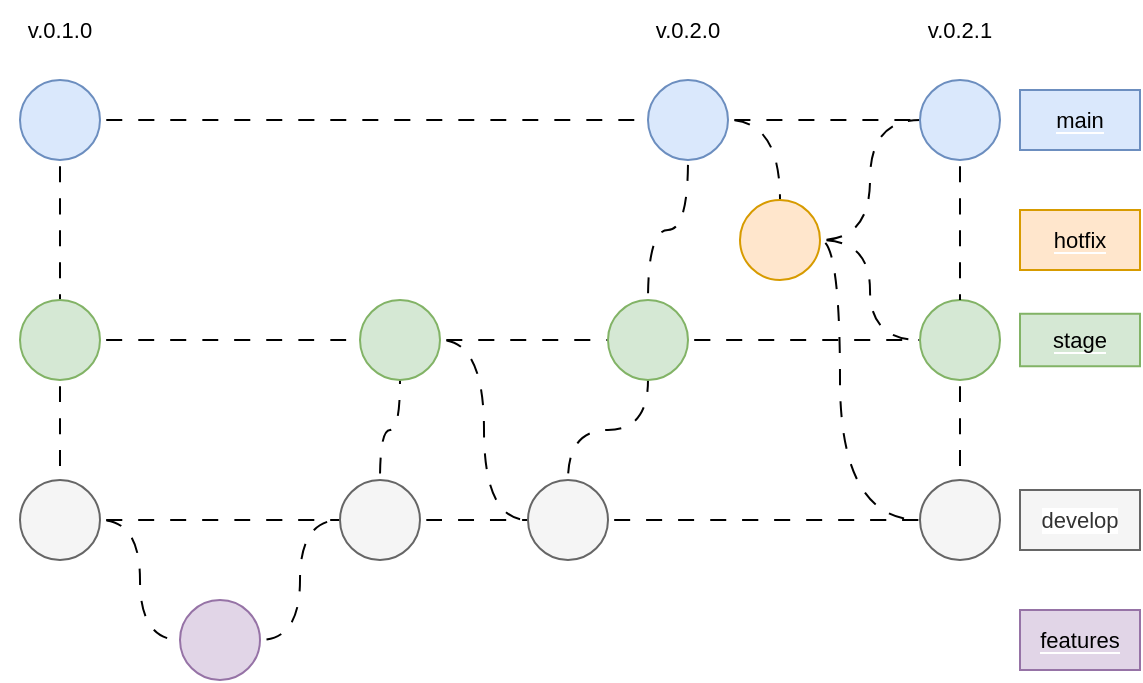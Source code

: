 <mxfile version="24.8.3">
  <diagram name="Page-1" id="szYvOP-jTvV_qFEhlbwu">
    <mxGraphModel dx="1195" dy="650" grid="1" gridSize="10" guides="1" tooltips="1" connect="1" arrows="1" fold="1" page="1" pageScale="1" pageWidth="827" pageHeight="1169" math="0" shadow="0">
      <root>
        <mxCell id="0" />
        <mxCell id="1" parent="0" />
        <mxCell id="vUXkE58GjYs9hxaKxyRb-23" style="edgeStyle=orthogonalEdgeStyle;shape=connector;curved=1;rounded=0;orthogonalLoop=1;jettySize=auto;html=1;strokeColor=default;align=center;verticalAlign=middle;fontFamily=Helvetica;fontSize=11;fontColor=default;labelBackgroundColor=default;elbow=vertical;endArrow=none;endFill=0;flowAnimation=1;" edge="1" parent="1" source="vUXkE58GjYs9hxaKxyRb-1" target="vUXkE58GjYs9hxaKxyRb-2">
          <mxGeometry relative="1" as="geometry" />
        </mxCell>
        <mxCell id="vUXkE58GjYs9hxaKxyRb-26" style="edgeStyle=orthogonalEdgeStyle;shape=connector;curved=1;rounded=0;orthogonalLoop=1;jettySize=auto;html=1;entryX=0;entryY=0.5;entryDx=0;entryDy=0;strokeColor=default;align=center;verticalAlign=middle;fontFamily=Helvetica;fontSize=11;fontColor=default;labelBackgroundColor=default;elbow=vertical;endArrow=none;endFill=0;flowAnimation=1;" edge="1" parent="1" source="vUXkE58GjYs9hxaKxyRb-1" target="vUXkE58GjYs9hxaKxyRb-25">
          <mxGeometry relative="1" as="geometry" />
        </mxCell>
        <mxCell id="vUXkE58GjYs9hxaKxyRb-1" value="" style="ellipse;whiteSpace=wrap;html=1;aspect=fixed;fillColor=#dae8fc;strokeColor=#6c8ebf;" vertex="1" parent="1">
          <mxGeometry x="80" y="100" width="40" height="40" as="geometry" />
        </mxCell>
        <mxCell id="vUXkE58GjYs9hxaKxyRb-19" style="edgeStyle=orthogonalEdgeStyle;shape=connector;curved=1;rounded=0;orthogonalLoop=1;jettySize=auto;html=1;entryX=0;entryY=0.5;entryDx=0;entryDy=0;strokeColor=default;align=center;verticalAlign=middle;fontFamily=Helvetica;fontSize=11;fontColor=default;labelBackgroundColor=default;elbow=vertical;endArrow=none;endFill=0;flowAnimation=1;" edge="1" parent="1" source="vUXkE58GjYs9hxaKxyRb-2" target="vUXkE58GjYs9hxaKxyRb-16">
          <mxGeometry relative="1" as="geometry" />
        </mxCell>
        <mxCell id="vUXkE58GjYs9hxaKxyRb-63" style="edgeStyle=orthogonalEdgeStyle;shape=connector;curved=1;rounded=0;orthogonalLoop=1;jettySize=auto;html=1;entryX=0.5;entryY=0;entryDx=0;entryDy=0;strokeColor=default;align=center;verticalAlign=middle;fontFamily=Helvetica;fontSize=11;fontColor=default;labelBackgroundColor=default;elbow=vertical;endArrow=none;endFill=0;flowAnimation=1;" edge="1" parent="1" source="vUXkE58GjYs9hxaKxyRb-2" target="vUXkE58GjYs9hxaKxyRb-4">
          <mxGeometry relative="1" as="geometry" />
        </mxCell>
        <mxCell id="vUXkE58GjYs9hxaKxyRb-2" value="" style="ellipse;whiteSpace=wrap;html=1;aspect=fixed;fillColor=#d5e8d4;strokeColor=#82b366;" vertex="1" parent="1">
          <mxGeometry x="80" y="210" width="40" height="40" as="geometry" />
        </mxCell>
        <mxCell id="vUXkE58GjYs9hxaKxyRb-10" style="edgeStyle=orthogonalEdgeStyle;shape=connector;curved=1;rounded=0;orthogonalLoop=1;jettySize=auto;html=1;entryX=0;entryY=0.5;entryDx=0;entryDy=0;strokeColor=default;align=center;verticalAlign=middle;fontFamily=Helvetica;fontSize=11;fontColor=default;labelBackgroundColor=default;elbow=vertical;endArrow=none;endFill=0;flowAnimation=1;" edge="1" parent="1" source="vUXkE58GjYs9hxaKxyRb-4" target="vUXkE58GjYs9hxaKxyRb-5">
          <mxGeometry relative="1" as="geometry" />
        </mxCell>
        <mxCell id="vUXkE58GjYs9hxaKxyRb-20" style="edgeStyle=orthogonalEdgeStyle;shape=connector;curved=1;rounded=0;orthogonalLoop=1;jettySize=auto;html=1;entryX=0;entryY=0.5;entryDx=0;entryDy=0;strokeColor=default;align=center;verticalAlign=middle;fontFamily=Helvetica;fontSize=11;fontColor=default;labelBackgroundColor=default;elbow=vertical;endArrow=none;endFill=0;flowAnimation=1;" edge="1" parent="1" source="vUXkE58GjYs9hxaKxyRb-4" target="vUXkE58GjYs9hxaKxyRb-11">
          <mxGeometry relative="1" as="geometry" />
        </mxCell>
        <mxCell id="vUXkE58GjYs9hxaKxyRb-4" value="" style="ellipse;whiteSpace=wrap;html=1;aspect=fixed;fillColor=#f5f5f5;strokeColor=#666666;fontColor=#333333;" vertex="1" parent="1">
          <mxGeometry x="80" y="300" width="40" height="40" as="geometry" />
        </mxCell>
        <mxCell id="vUXkE58GjYs9hxaKxyRb-14" style="edgeStyle=orthogonalEdgeStyle;shape=connector;curved=1;rounded=0;orthogonalLoop=1;jettySize=auto;html=1;entryX=0;entryY=0.5;entryDx=0;entryDy=0;strokeColor=default;align=center;verticalAlign=middle;fontFamily=Helvetica;fontSize=11;fontColor=default;labelBackgroundColor=default;elbow=vertical;endArrow=none;endFill=0;flowAnimation=1;" edge="1" parent="1" source="vUXkE58GjYs9hxaKxyRb-5" target="vUXkE58GjYs9hxaKxyRb-11">
          <mxGeometry relative="1" as="geometry" />
        </mxCell>
        <mxCell id="vUXkE58GjYs9hxaKxyRb-5" value="" style="ellipse;whiteSpace=wrap;html=1;aspect=fixed;fillColor=#e1d5e7;strokeColor=#9673a6;" vertex="1" parent="1">
          <mxGeometry x="160" y="360" width="40" height="40" as="geometry" />
        </mxCell>
        <mxCell id="vUXkE58GjYs9hxaKxyRb-21" style="edgeStyle=orthogonalEdgeStyle;shape=connector;curved=1;rounded=0;orthogonalLoop=1;jettySize=auto;html=1;entryX=0.5;entryY=1;entryDx=0;entryDy=0;strokeColor=default;align=center;verticalAlign=middle;fontFamily=Helvetica;fontSize=11;fontColor=default;labelBackgroundColor=default;elbow=vertical;endArrow=none;endFill=0;flowAnimation=1;" edge="1" parent="1" source="vUXkE58GjYs9hxaKxyRb-11" target="vUXkE58GjYs9hxaKxyRb-16">
          <mxGeometry relative="1" as="geometry" />
        </mxCell>
        <mxCell id="vUXkE58GjYs9hxaKxyRb-30" style="edgeStyle=orthogonalEdgeStyle;shape=connector;curved=1;rounded=0;orthogonalLoop=1;jettySize=auto;html=1;strokeColor=default;align=center;verticalAlign=middle;fontFamily=Helvetica;fontSize=11;fontColor=default;labelBackgroundColor=default;elbow=vertical;endArrow=none;endFill=0;entryX=0;entryY=0.5;entryDx=0;entryDy=0;flowAnimation=1;" edge="1" parent="1" source="vUXkE58GjYs9hxaKxyRb-55" target="vUXkE58GjYs9hxaKxyRb-32">
          <mxGeometry relative="1" as="geometry">
            <mxPoint x="520.0" y="320" as="targetPoint" />
          </mxGeometry>
        </mxCell>
        <mxCell id="vUXkE58GjYs9hxaKxyRb-11" value="" style="ellipse;whiteSpace=wrap;html=1;aspect=fixed;fillColor=#f5f5f5;strokeColor=#666666;fontColor=#333333;" vertex="1" parent="1">
          <mxGeometry x="240" y="300" width="40" height="40" as="geometry" />
        </mxCell>
        <mxCell id="vUXkE58GjYs9hxaKxyRb-29" style="edgeStyle=orthogonalEdgeStyle;shape=connector;curved=1;rounded=0;orthogonalLoop=1;jettySize=auto;html=1;strokeColor=default;align=center;verticalAlign=middle;fontFamily=Helvetica;fontSize=11;fontColor=default;labelBackgroundColor=default;elbow=vertical;endArrow=none;endFill=0;entryX=0;entryY=0.5;entryDx=0;entryDy=0;flowAnimation=1;" edge="1" parent="1" source="vUXkE58GjYs9hxaKxyRb-58" target="vUXkE58GjYs9hxaKxyRb-31">
          <mxGeometry relative="1" as="geometry">
            <mxPoint x="500.0" y="220" as="targetPoint" />
          </mxGeometry>
        </mxCell>
        <mxCell id="vUXkE58GjYs9hxaKxyRb-57" style="edgeStyle=orthogonalEdgeStyle;shape=connector;curved=1;rounded=0;orthogonalLoop=1;jettySize=auto;html=1;entryX=0;entryY=0.5;entryDx=0;entryDy=0;strokeColor=default;align=center;verticalAlign=middle;fontFamily=Helvetica;fontSize=11;fontColor=default;labelBackgroundColor=default;elbow=vertical;endArrow=none;endFill=0;flowAnimation=1;" edge="1" parent="1" source="vUXkE58GjYs9hxaKxyRb-16" target="vUXkE58GjYs9hxaKxyRb-55">
          <mxGeometry relative="1" as="geometry" />
        </mxCell>
        <mxCell id="vUXkE58GjYs9hxaKxyRb-16" value="" style="ellipse;whiteSpace=wrap;html=1;aspect=fixed;fillColor=#d5e8d4;strokeColor=#82b366;" vertex="1" parent="1">
          <mxGeometry x="250" y="210" width="40" height="40" as="geometry" />
        </mxCell>
        <mxCell id="vUXkE58GjYs9hxaKxyRb-28" value="" style="edgeStyle=orthogonalEdgeStyle;shape=connector;curved=1;rounded=0;orthogonalLoop=1;jettySize=auto;html=1;strokeColor=default;align=center;verticalAlign=middle;fontFamily=Helvetica;fontSize=11;fontColor=default;labelBackgroundColor=default;elbow=vertical;endArrow=none;endFill=0;flowAnimation=1;" edge="1" parent="1" source="vUXkE58GjYs9hxaKxyRb-25" target="vUXkE58GjYs9hxaKxyRb-27">
          <mxGeometry relative="1" as="geometry" />
        </mxCell>
        <mxCell id="vUXkE58GjYs9hxaKxyRb-64" style="edgeStyle=orthogonalEdgeStyle;shape=connector;curved=1;rounded=0;orthogonalLoop=1;jettySize=auto;html=1;strokeColor=default;align=center;verticalAlign=middle;fontFamily=Helvetica;fontSize=11;fontColor=default;labelBackgroundColor=default;elbow=vertical;endArrow=none;endFill=0;flowAnimation=1;" edge="1" parent="1" source="vUXkE58GjYs9hxaKxyRb-25">
          <mxGeometry relative="1" as="geometry">
            <mxPoint x="530" y="120" as="targetPoint" />
          </mxGeometry>
        </mxCell>
        <mxCell id="vUXkE58GjYs9hxaKxyRb-25" value="" style="ellipse;whiteSpace=wrap;html=1;aspect=fixed;fillColor=#dae8fc;strokeColor=#6c8ebf;" vertex="1" parent="1">
          <mxGeometry x="394" y="100" width="40" height="40" as="geometry" />
        </mxCell>
        <mxCell id="vUXkE58GjYs9hxaKxyRb-34" style="edgeStyle=orthogonalEdgeStyle;shape=connector;curved=1;rounded=0;orthogonalLoop=1;jettySize=auto;html=1;entryX=0;entryY=0.5;entryDx=0;entryDy=0;strokeColor=default;align=center;verticalAlign=middle;fontFamily=Helvetica;fontSize=11;fontColor=default;labelBackgroundColor=default;elbow=vertical;endArrow=none;endFill=0;flowAnimation=1;" edge="1" parent="1" source="vUXkE58GjYs9hxaKxyRb-27" target="vUXkE58GjYs9hxaKxyRb-33">
          <mxGeometry relative="1" as="geometry" />
        </mxCell>
        <mxCell id="vUXkE58GjYs9hxaKxyRb-47" style="edgeStyle=orthogonalEdgeStyle;shape=connector;curved=1;rounded=0;orthogonalLoop=1;jettySize=auto;html=1;entryX=0;entryY=0.5;entryDx=0;entryDy=0;strokeColor=default;align=center;verticalAlign=middle;fontFamily=Helvetica;fontSize=11;fontColor=default;labelBackgroundColor=default;elbow=vertical;endArrow=none;endFill=0;flowAnimation=1;" edge="1" parent="1" source="vUXkE58GjYs9hxaKxyRb-27" target="vUXkE58GjYs9hxaKxyRb-31">
          <mxGeometry relative="1" as="geometry" />
        </mxCell>
        <mxCell id="vUXkE58GjYs9hxaKxyRb-48" style="edgeStyle=orthogonalEdgeStyle;shape=connector;curved=1;rounded=0;orthogonalLoop=1;jettySize=auto;html=1;entryX=0;entryY=0.5;entryDx=0;entryDy=0;strokeColor=default;align=center;verticalAlign=middle;fontFamily=Helvetica;fontSize=11;fontColor=default;labelBackgroundColor=default;elbow=vertical;endArrow=none;endFill=0;flowAnimation=1;" edge="1" parent="1" source="vUXkE58GjYs9hxaKxyRb-27" target="vUXkE58GjYs9hxaKxyRb-32">
          <mxGeometry relative="1" as="geometry">
            <Array as="points">
              <mxPoint x="490" y="180" />
              <mxPoint x="490" y="320" />
            </Array>
          </mxGeometry>
        </mxCell>
        <mxCell id="vUXkE58GjYs9hxaKxyRb-27" value="" style="ellipse;whiteSpace=wrap;html=1;aspect=fixed;fontFamily=Helvetica;fontSize=11;labelBackgroundColor=default;fillColor=#ffe6cc;strokeColor=#d79b00;" vertex="1" parent="1">
          <mxGeometry x="440" y="160" width="40" height="40" as="geometry" />
        </mxCell>
        <mxCell id="vUXkE58GjYs9hxaKxyRb-36" style="edgeStyle=orthogonalEdgeStyle;shape=connector;curved=1;rounded=0;orthogonalLoop=1;jettySize=auto;html=1;entryX=0.5;entryY=0;entryDx=0;entryDy=0;strokeColor=default;align=center;verticalAlign=middle;fontFamily=Helvetica;fontSize=11;fontColor=default;labelBackgroundColor=default;elbow=vertical;endArrow=none;endFill=0;flowAnimation=1;" edge="1" parent="1" source="vUXkE58GjYs9hxaKxyRb-31" target="vUXkE58GjYs9hxaKxyRb-32">
          <mxGeometry relative="1" as="geometry" />
        </mxCell>
        <mxCell id="vUXkE58GjYs9hxaKxyRb-31" value="" style="ellipse;whiteSpace=wrap;html=1;aspect=fixed;fillColor=#d5e8d4;strokeColor=#82b366;" vertex="1" parent="1">
          <mxGeometry x="530" y="210" width="40" height="40" as="geometry" />
        </mxCell>
        <mxCell id="vUXkE58GjYs9hxaKxyRb-32" value="" style="ellipse;whiteSpace=wrap;html=1;aspect=fixed;fillColor=#f5f5f5;strokeColor=#666666;fontColor=#333333;" vertex="1" parent="1">
          <mxGeometry x="530" y="300" width="40" height="40" as="geometry" />
        </mxCell>
        <mxCell id="vUXkE58GjYs9hxaKxyRb-35" style="edgeStyle=orthogonalEdgeStyle;shape=connector;curved=1;rounded=0;orthogonalLoop=1;jettySize=auto;html=1;entryX=0.5;entryY=0;entryDx=0;entryDy=0;strokeColor=default;align=center;verticalAlign=middle;fontFamily=Helvetica;fontSize=11;fontColor=default;labelBackgroundColor=default;elbow=vertical;endArrow=none;endFill=0;flowAnimation=1;" edge="1" parent="1" source="vUXkE58GjYs9hxaKxyRb-33" target="vUXkE58GjYs9hxaKxyRb-31">
          <mxGeometry relative="1" as="geometry" />
        </mxCell>
        <mxCell id="vUXkE58GjYs9hxaKxyRb-33" value="" style="ellipse;whiteSpace=wrap;html=1;aspect=fixed;fillColor=#dae8fc;strokeColor=#6c8ebf;" vertex="1" parent="1">
          <mxGeometry x="530" y="100" width="40" height="40" as="geometry" />
        </mxCell>
        <mxCell id="vUXkE58GjYs9hxaKxyRb-37" value="develop" style="text;html=1;align=center;verticalAlign=middle;whiteSpace=wrap;rounded=0;fontFamily=Helvetica;fontSize=11;labelBackgroundColor=default;fillColor=#f5f5f5;strokeColor=#666666;fontColor=#333333;" vertex="1" parent="1">
          <mxGeometry x="580" y="305" width="60" height="30" as="geometry" />
        </mxCell>
        <mxCell id="vUXkE58GjYs9hxaKxyRb-38" value="&lt;span style=&quot;background-color: rgb(225, 213, 231);&quot;&gt;features&lt;/span&gt;" style="text;html=1;align=center;verticalAlign=middle;whiteSpace=wrap;rounded=0;fontFamily=Helvetica;fontSize=11;labelBackgroundColor=default;fillColor=#E1D5E7;strokeColor=#9673a6;" vertex="1" parent="1">
          <mxGeometry x="580" y="365" width="60" height="30" as="geometry" />
        </mxCell>
        <mxCell id="vUXkE58GjYs9hxaKxyRb-39" value="&lt;span style=&quot;background-color: rgb(213, 232, 212);&quot;&gt;stage&lt;/span&gt;" style="text;html=1;align=center;verticalAlign=middle;whiteSpace=wrap;rounded=0;fontFamily=Helvetica;fontSize=11;labelBackgroundColor=default;fillColor=#D5E8D4;strokeColor=#82b366;" vertex="1" parent="1">
          <mxGeometry x="580" y="216.88" width="60" height="26.25" as="geometry" />
        </mxCell>
        <mxCell id="vUXkE58GjYs9hxaKxyRb-41" value="&lt;span style=&quot;background-color: rgb(255, 230, 204);&quot;&gt;hotfix&lt;/span&gt;" style="text;html=1;align=center;verticalAlign=middle;whiteSpace=wrap;rounded=0;fontFamily=Helvetica;fontSize=11;labelBackgroundColor=default;fillColor=#FFE6CC;strokeColor=#d79b00;" vertex="1" parent="1">
          <mxGeometry x="580" y="165" width="60" height="30" as="geometry" />
        </mxCell>
        <mxCell id="vUXkE58GjYs9hxaKxyRb-42" value="&lt;span style=&quot;background-color: rgb(218, 232, 252);&quot;&gt;main&lt;/span&gt;" style="text;html=1;align=center;verticalAlign=middle;whiteSpace=wrap;rounded=0;fontFamily=Helvetica;fontSize=11;labelBackgroundColor=default;fillColor=#DAE8FC;strokeColor=#6c8ebf;" vertex="1" parent="1">
          <mxGeometry x="580" y="105" width="60" height="30" as="geometry" />
        </mxCell>
        <mxCell id="vUXkE58GjYs9hxaKxyRb-44" value="v.0.1.0" style="text;html=1;align=center;verticalAlign=middle;whiteSpace=wrap;rounded=0;fontFamily=Helvetica;fontSize=11;fontColor=default;labelBackgroundColor=default;" vertex="1" parent="1">
          <mxGeometry x="70" y="60" width="60" height="30" as="geometry" />
        </mxCell>
        <mxCell id="vUXkE58GjYs9hxaKxyRb-45" value="v.0.2.0" style="text;html=1;align=center;verticalAlign=middle;whiteSpace=wrap;rounded=0;fontFamily=Helvetica;fontSize=11;fontColor=default;labelBackgroundColor=default;" vertex="1" parent="1">
          <mxGeometry x="384" y="60" width="60" height="30" as="geometry" />
        </mxCell>
        <mxCell id="vUXkE58GjYs9hxaKxyRb-46" value="v.0.2.1" style="text;html=1;align=center;verticalAlign=middle;whiteSpace=wrap;rounded=0;fontFamily=Helvetica;fontSize=11;fontColor=default;labelBackgroundColor=default;" vertex="1" parent="1">
          <mxGeometry x="520" y="60" width="60" height="30" as="geometry" />
        </mxCell>
        <mxCell id="vUXkE58GjYs9hxaKxyRb-56" value="" style="edgeStyle=orthogonalEdgeStyle;shape=connector;curved=1;rounded=0;orthogonalLoop=1;jettySize=auto;html=1;strokeColor=default;align=center;verticalAlign=middle;fontFamily=Helvetica;fontSize=11;fontColor=default;labelBackgroundColor=default;elbow=vertical;endArrow=none;endFill=0;entryX=0;entryY=0.5;entryDx=0;entryDy=0;flowAnimation=1;" edge="1" parent="1" source="vUXkE58GjYs9hxaKxyRb-11" target="vUXkE58GjYs9hxaKxyRb-55">
          <mxGeometry relative="1" as="geometry">
            <mxPoint x="530" y="320" as="targetPoint" />
            <mxPoint x="280" y="320" as="sourcePoint" />
          </mxGeometry>
        </mxCell>
        <mxCell id="vUXkE58GjYs9hxaKxyRb-60" style="edgeStyle=orthogonalEdgeStyle;shape=connector;curved=1;rounded=0;orthogonalLoop=1;jettySize=auto;html=1;entryX=0.5;entryY=1;entryDx=0;entryDy=0;strokeColor=default;align=center;verticalAlign=middle;fontFamily=Helvetica;fontSize=11;fontColor=default;labelBackgroundColor=default;elbow=vertical;endArrow=none;endFill=0;flowAnimation=1;" edge="1" parent="1" source="vUXkE58GjYs9hxaKxyRb-55" target="vUXkE58GjYs9hxaKxyRb-58">
          <mxGeometry relative="1" as="geometry" />
        </mxCell>
        <mxCell id="vUXkE58GjYs9hxaKxyRb-55" value="" style="ellipse;whiteSpace=wrap;html=1;aspect=fixed;fillColor=#f5f5f5;strokeColor=#666666;fontColor=#333333;" vertex="1" parent="1">
          <mxGeometry x="334" y="300" width="40" height="40" as="geometry" />
        </mxCell>
        <mxCell id="vUXkE58GjYs9hxaKxyRb-59" value="" style="edgeStyle=orthogonalEdgeStyle;shape=connector;curved=1;rounded=0;orthogonalLoop=1;jettySize=auto;html=1;strokeColor=default;align=center;verticalAlign=middle;fontFamily=Helvetica;fontSize=11;fontColor=default;labelBackgroundColor=default;elbow=vertical;endArrow=none;endFill=0;entryX=0;entryY=0.5;entryDx=0;entryDy=0;flowAnimation=1;" edge="1" parent="1" source="vUXkE58GjYs9hxaKxyRb-16" target="vUXkE58GjYs9hxaKxyRb-58">
          <mxGeometry relative="1" as="geometry">
            <mxPoint x="530" y="220" as="targetPoint" />
            <mxPoint x="290" y="220" as="sourcePoint" />
          </mxGeometry>
        </mxCell>
        <mxCell id="vUXkE58GjYs9hxaKxyRb-61" style="edgeStyle=orthogonalEdgeStyle;shape=connector;curved=1;rounded=0;orthogonalLoop=1;jettySize=auto;html=1;entryX=0.5;entryY=1;entryDx=0;entryDy=0;strokeColor=default;align=center;verticalAlign=middle;fontFamily=Helvetica;fontSize=11;fontColor=default;labelBackgroundColor=default;elbow=vertical;endArrow=none;endFill=0;flowAnimation=1;" edge="1" parent="1" source="vUXkE58GjYs9hxaKxyRb-58" target="vUXkE58GjYs9hxaKxyRb-25">
          <mxGeometry relative="1" as="geometry" />
        </mxCell>
        <mxCell id="vUXkE58GjYs9hxaKxyRb-58" value="" style="ellipse;whiteSpace=wrap;html=1;aspect=fixed;fillColor=#d5e8d4;strokeColor=#82b366;" vertex="1" parent="1">
          <mxGeometry x="374" y="210" width="40" height="40" as="geometry" />
        </mxCell>
      </root>
    </mxGraphModel>
  </diagram>
</mxfile>

